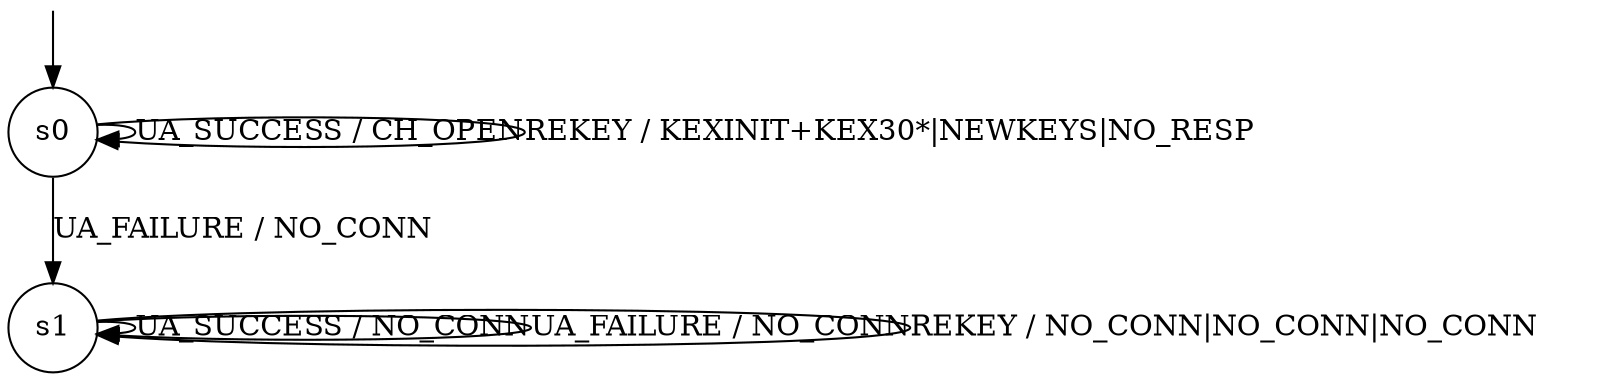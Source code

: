 digraph g {

	s0 [shape="circle" label="s0"];
	s1 [shape="circle" label="s1"];
	s0 -> s0 [label="UA_SUCCESS / CH_OPEN"];
	s0 -> s1 [label="UA_FAILURE / NO_CONN"];
	s0 -> s0 [label="REKEY / KEXINIT+KEX30*|NEWKEYS|NO_RESP"];
	s1 -> s1 [label="UA_SUCCESS / NO_CONN"];
	s1 -> s1 [label="UA_FAILURE / NO_CONN"];
	s1 -> s1 [label="REKEY / NO_CONN|NO_CONN|NO_CONN"];

__start0 [label="" shape="none" width="0" height="0"];
__start0 -> s0;

}
